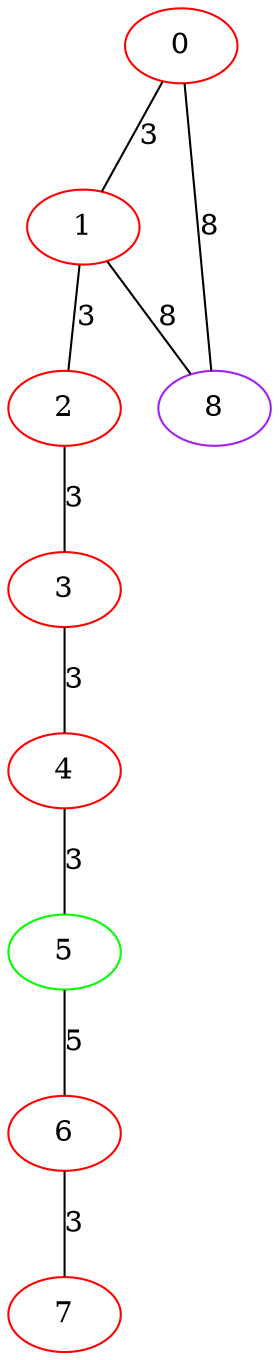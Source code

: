 graph "" {
0 [color=red, weight=1];
1 [color=red, weight=1];
2 [color=red, weight=1];
3 [color=red, weight=1];
4 [color=red, weight=1];
5 [color=green, weight=2];
6 [color=red, weight=1];
7 [color=red, weight=1];
8 [color=purple, weight=4];
0 -- 8  [key=0, label=8];
0 -- 1  [key=0, label=3];
1 -- 8  [key=0, label=8];
1 -- 2  [key=0, label=3];
2 -- 3  [key=0, label=3];
3 -- 4  [key=0, label=3];
4 -- 5  [key=0, label=3];
5 -- 6  [key=0, label=5];
6 -- 7  [key=0, label=3];
}
